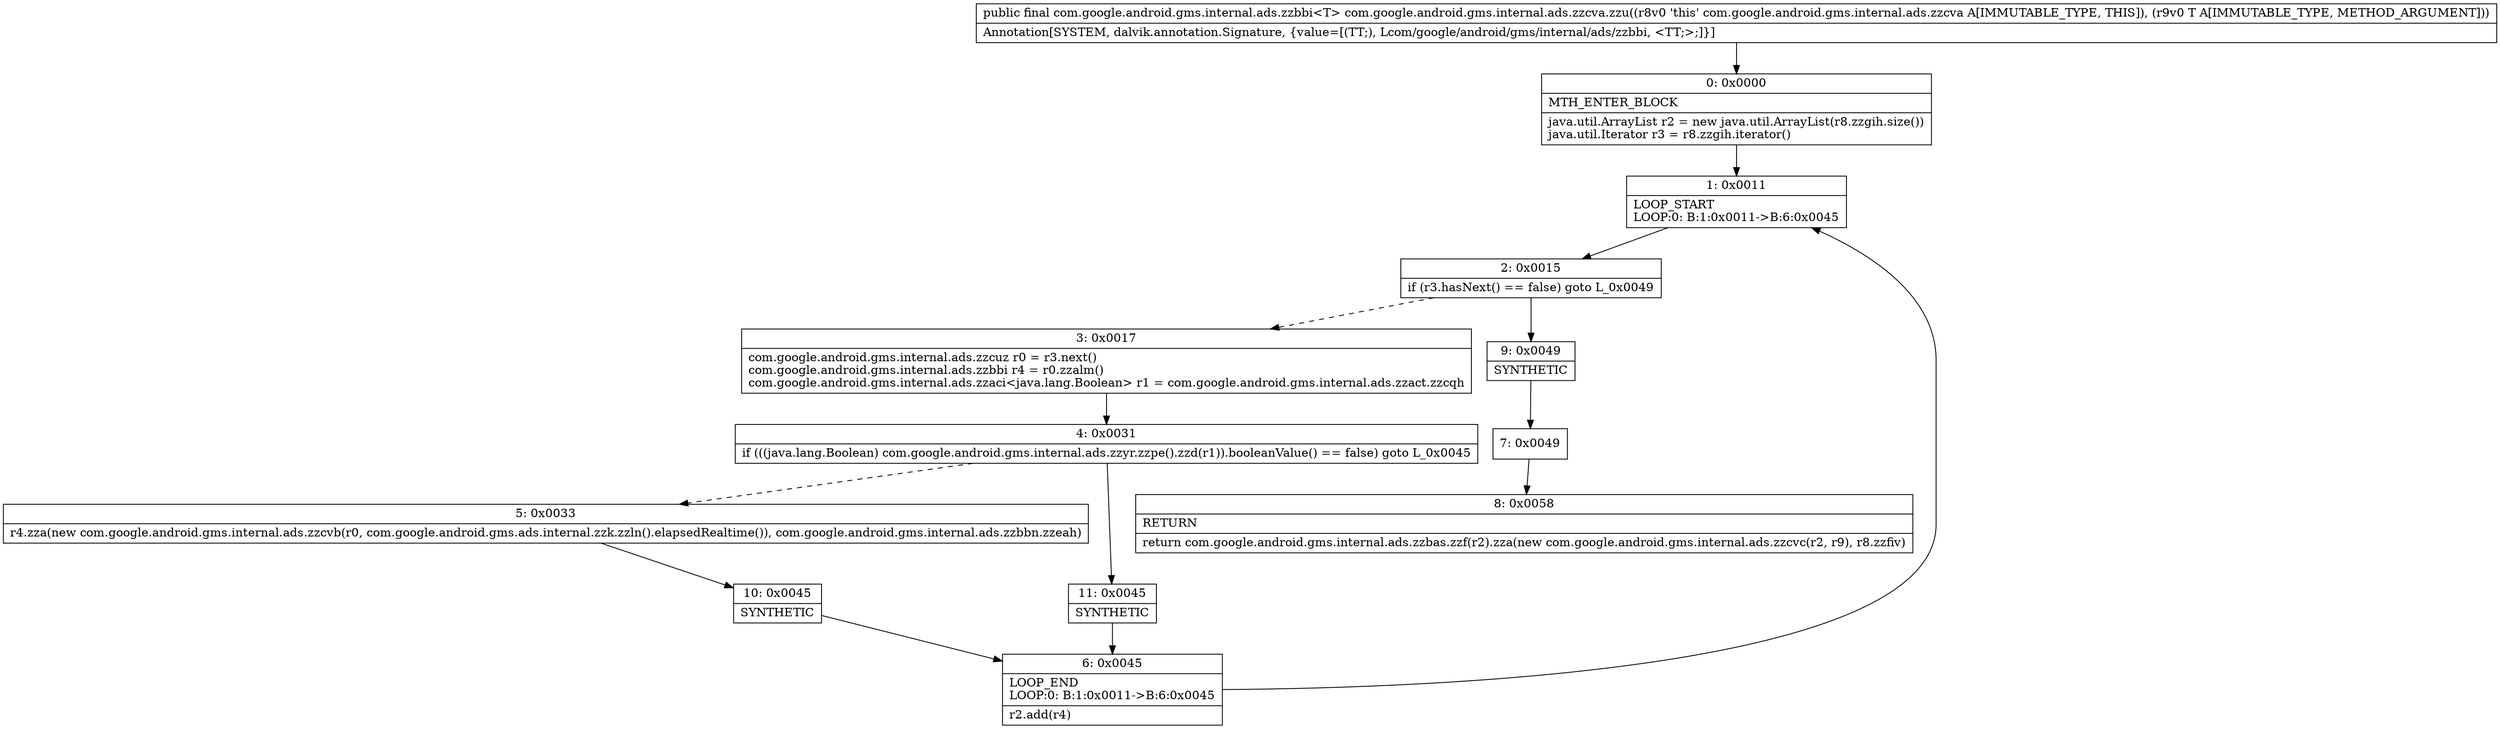 digraph "CFG forcom.google.android.gms.internal.ads.zzcva.zzu(Ljava\/lang\/Object;)Lcom\/google\/android\/gms\/internal\/ads\/zzbbi;" {
Node_0 [shape=record,label="{0\:\ 0x0000|MTH_ENTER_BLOCK\l|java.util.ArrayList r2 = new java.util.ArrayList(r8.zzgih.size())\ljava.util.Iterator r3 = r8.zzgih.iterator()\l}"];
Node_1 [shape=record,label="{1\:\ 0x0011|LOOP_START\lLOOP:0: B:1:0x0011\-\>B:6:0x0045\l}"];
Node_2 [shape=record,label="{2\:\ 0x0015|if (r3.hasNext() == false) goto L_0x0049\l}"];
Node_3 [shape=record,label="{3\:\ 0x0017|com.google.android.gms.internal.ads.zzcuz r0 = r3.next()\lcom.google.android.gms.internal.ads.zzbbi r4 = r0.zzalm()\lcom.google.android.gms.internal.ads.zzaci\<java.lang.Boolean\> r1 = com.google.android.gms.internal.ads.zzact.zzcqh\l}"];
Node_4 [shape=record,label="{4\:\ 0x0031|if (((java.lang.Boolean) com.google.android.gms.internal.ads.zzyr.zzpe().zzd(r1)).booleanValue() == false) goto L_0x0045\l}"];
Node_5 [shape=record,label="{5\:\ 0x0033|r4.zza(new com.google.android.gms.internal.ads.zzcvb(r0, com.google.android.gms.ads.internal.zzk.zzln().elapsedRealtime()), com.google.android.gms.internal.ads.zzbbn.zzeah)\l}"];
Node_6 [shape=record,label="{6\:\ 0x0045|LOOP_END\lLOOP:0: B:1:0x0011\-\>B:6:0x0045\l|r2.add(r4)\l}"];
Node_7 [shape=record,label="{7\:\ 0x0049}"];
Node_8 [shape=record,label="{8\:\ 0x0058|RETURN\l|return com.google.android.gms.internal.ads.zzbas.zzf(r2).zza(new com.google.android.gms.internal.ads.zzcvc(r2, r9), r8.zzfiv)\l}"];
Node_9 [shape=record,label="{9\:\ 0x0049|SYNTHETIC\l}"];
Node_10 [shape=record,label="{10\:\ 0x0045|SYNTHETIC\l}"];
Node_11 [shape=record,label="{11\:\ 0x0045|SYNTHETIC\l}"];
MethodNode[shape=record,label="{public final com.google.android.gms.internal.ads.zzbbi\<T\> com.google.android.gms.internal.ads.zzcva.zzu((r8v0 'this' com.google.android.gms.internal.ads.zzcva A[IMMUTABLE_TYPE, THIS]), (r9v0 T A[IMMUTABLE_TYPE, METHOD_ARGUMENT]))  | Annotation[SYSTEM, dalvik.annotation.Signature, \{value=[(TT;), Lcom\/google\/android\/gms\/internal\/ads\/zzbbi, \<TT;\>;]\}]\l}"];
MethodNode -> Node_0;
Node_0 -> Node_1;
Node_1 -> Node_2;
Node_2 -> Node_3[style=dashed];
Node_2 -> Node_9;
Node_3 -> Node_4;
Node_4 -> Node_5[style=dashed];
Node_4 -> Node_11;
Node_5 -> Node_10;
Node_6 -> Node_1;
Node_7 -> Node_8;
Node_9 -> Node_7;
Node_10 -> Node_6;
Node_11 -> Node_6;
}

